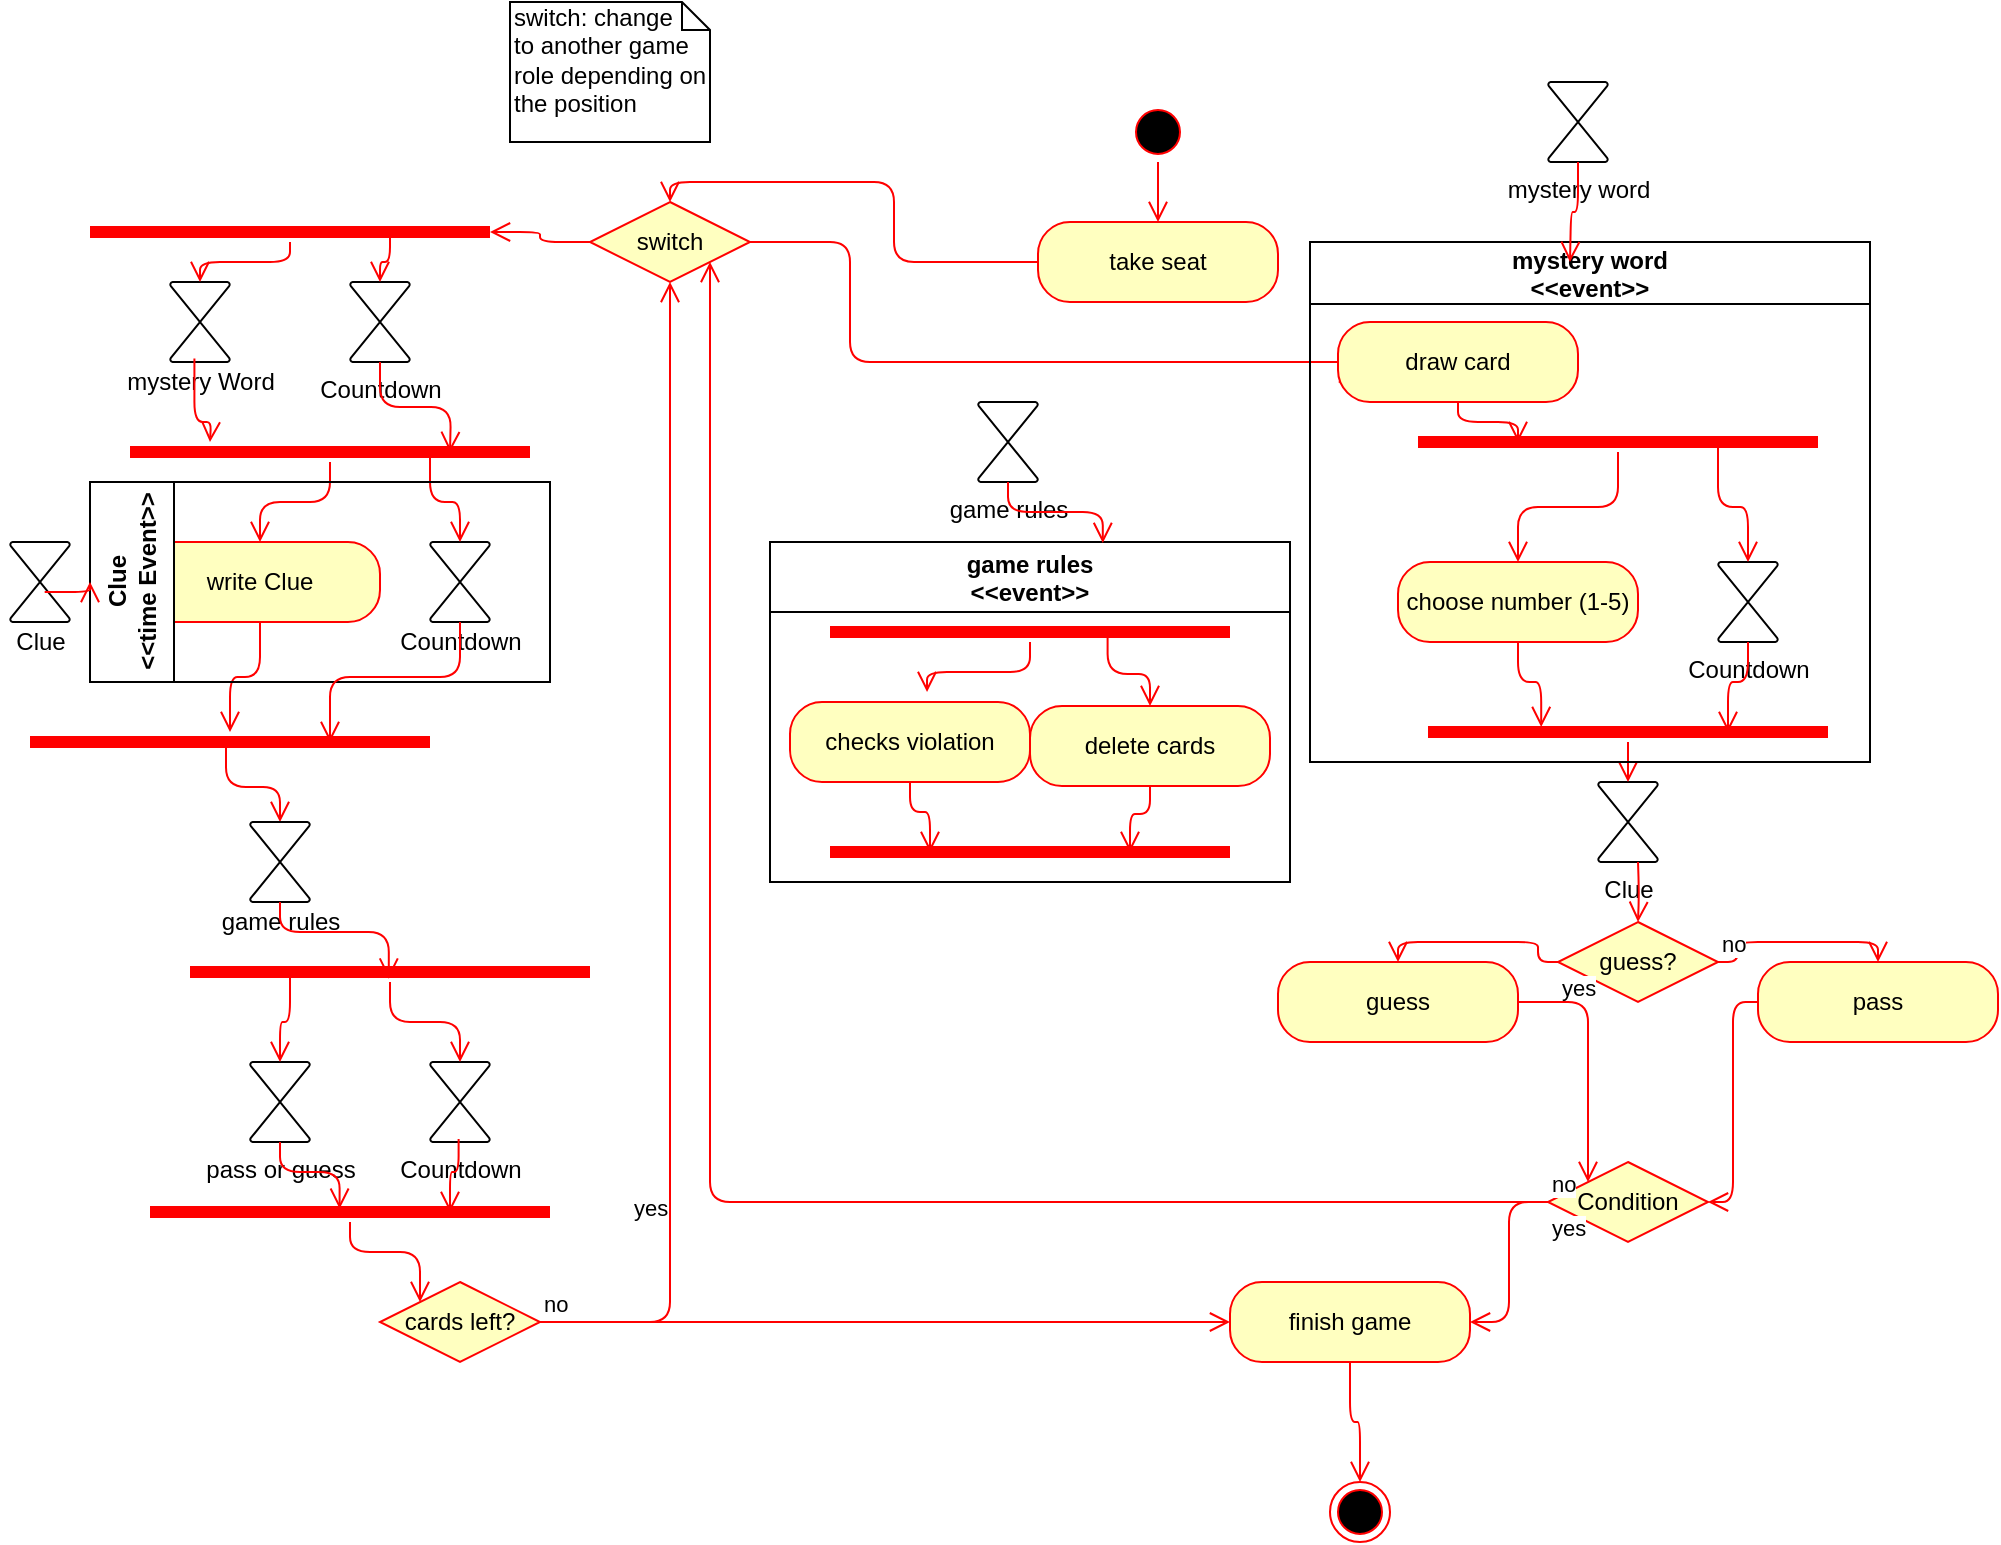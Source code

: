 <mxfile version="12.6.5" type="device"><diagram id="xXZTnZk5eu3eXLDofPfF" name="Page-1"><mxGraphModel dx="904" dy="614" grid="1" gridSize="10" guides="1" tooltips="1" connect="1" arrows="1" fold="1" page="1" pageScale="1" pageWidth="1169" pageHeight="827" math="0" shadow="0"><root><mxCell id="0"/><mxCell id="1" parent="0"/><mxCell id="4PyrgUm8snGViSxDjmhX-1" value="" style="ellipse;html=1;shape=startState;fillColor=#000000;strokeColor=#ff0000;" vertex="1" parent="1"><mxGeometry x="569" y="60" width="30" height="30" as="geometry"/></mxCell><mxCell id="4PyrgUm8snGViSxDjmhX-2" value="" style="edgeStyle=orthogonalEdgeStyle;html=1;verticalAlign=bottom;endArrow=open;endSize=8;strokeColor=#ff0000;entryX=0.5;entryY=0;entryDx=0;entryDy=0;" edge="1" source="4PyrgUm8snGViSxDjmhX-1" parent="1" target="4PyrgUm8snGViSxDjmhX-3"><mxGeometry relative="1" as="geometry"><mxPoint x="584" y="150" as="targetPoint"/></mxGeometry></mxCell><mxCell id="4PyrgUm8snGViSxDjmhX-3" value="take seat" style="rounded=1;whiteSpace=wrap;html=1;arcSize=40;fontColor=#000000;fillColor=#ffffc0;strokeColor=#ff0000;" vertex="1" parent="1"><mxGeometry x="524" y="120" width="120" height="40" as="geometry"/></mxCell><mxCell id="4PyrgUm8snGViSxDjmhX-4" value="" style="edgeStyle=orthogonalEdgeStyle;html=1;verticalAlign=bottom;endArrow=open;endSize=8;strokeColor=#ff0000;entryX=0.5;entryY=0;entryDx=0;entryDy=0;" edge="1" source="4PyrgUm8snGViSxDjmhX-3" parent="1" target="4PyrgUm8snGViSxDjmhX-5"><mxGeometry relative="1" as="geometry"><mxPoint x="584" y="270" as="targetPoint"/></mxGeometry></mxCell><mxCell id="4PyrgUm8snGViSxDjmhX-5" value="switch" style="rhombus;whiteSpace=wrap;html=1;fillColor=#ffffc0;strokeColor=#ff0000;" vertex="1" parent="1"><mxGeometry x="300" y="110" width="80" height="40" as="geometry"/></mxCell><mxCell id="4PyrgUm8snGViSxDjmhX-6" value="" style="edgeStyle=orthogonalEdgeStyle;html=1;align=left;verticalAlign=bottom;endArrow=open;endSize=8;strokeColor=#ff0000;entryX=0;entryY=0.75;entryDx=0;entryDy=0;" edge="1" source="4PyrgUm8snGViSxDjmhX-5" parent="1" target="4PyrgUm8snGViSxDjmhX-57"><mxGeometry x="1" y="-120" relative="1" as="geometry"><mxPoint x="450" y="180" as="targetPoint"/><Array as="points"><mxPoint x="430" y="130"/><mxPoint x="430" y="190"/><mxPoint x="730" y="190"/></Array><mxPoint as="offset"/></mxGeometry></mxCell><mxCell id="4PyrgUm8snGViSxDjmhX-7" value="" style="edgeStyle=orthogonalEdgeStyle;html=1;align=left;verticalAlign=top;endArrow=open;endSize=8;strokeColor=#ff0000;" edge="1" source="4PyrgUm8snGViSxDjmhX-5" parent="1" target="4PyrgUm8snGViSxDjmhX-48"><mxGeometry x="-0.091" y="-69" relative="1" as="geometry"><mxPoint x="310" y="260" as="targetPoint"/><mxPoint x="-34" y="60" as="offset"/></mxGeometry></mxCell><mxCell id="4PyrgUm8snGViSxDjmhX-8" value="switch: change&amp;nbsp;&lt;br&gt;to another game&lt;br&gt;role depending on the position" style="shape=note;whiteSpace=wrap;html=1;size=14;verticalAlign=top;align=left;spacingTop=-6;" vertex="1" parent="1"><mxGeometry x="260" y="10" width="100" height="70" as="geometry"/></mxCell><mxCell id="4PyrgUm8snGViSxDjmhX-9" value="write Clue" style="rounded=1;whiteSpace=wrap;html=1;arcSize=40;fontColor=#000000;fillColor=#ffffc0;strokeColor=#ff0000;" vertex="1" parent="1"><mxGeometry x="75" y="280" width="120" height="40" as="geometry"/></mxCell><mxCell id="4PyrgUm8snGViSxDjmhX-10" value="" style="edgeStyle=orthogonalEdgeStyle;html=1;verticalAlign=bottom;endArrow=open;endSize=8;strokeColor=#ff0000;" edge="1" source="4PyrgUm8snGViSxDjmhX-9" parent="1" target="4PyrgUm8snGViSxDjmhX-26"><mxGeometry relative="1" as="geometry"><mxPoint x="120" y="380" as="targetPoint"/></mxGeometry></mxCell><mxCell id="4PyrgUm8snGViSxDjmhX-11" value="" style="verticalLabelPosition=bottom;verticalAlign=top;html=1;shape=mxgraph.flowchart.collate;" vertex="1" parent="1"><mxGeometry x="90" y="150" width="30" height="40" as="geometry"/></mxCell><mxCell id="4PyrgUm8snGViSxDjmhX-12" value="mystery Word" style="text;html=1;align=center;verticalAlign=middle;resizable=0;points=[];autosize=1;" vertex="1" parent="1"><mxGeometry x="60" y="190" width="90" height="20" as="geometry"/></mxCell><mxCell id="4PyrgUm8snGViSxDjmhX-14" value="" style="verticalLabelPosition=bottom;verticalAlign=top;html=1;shape=mxgraph.flowchart.collate;" vertex="1" parent="1"><mxGeometry x="220" y="280" width="30" height="40" as="geometry"/></mxCell><mxCell id="4PyrgUm8snGViSxDjmhX-15" value="Countdown" style="text;html=1;align=center;verticalAlign=middle;resizable=0;points=[];autosize=1;" vertex="1" parent="1"><mxGeometry x="195" y="320" width="80" height="20" as="geometry"/></mxCell><mxCell id="4PyrgUm8snGViSxDjmhX-16" value="" style="verticalLabelPosition=bottom;verticalAlign=top;html=1;shape=mxgraph.flowchart.collate;" vertex="1" parent="1"><mxGeometry x="10" y="280" width="30" height="40" as="geometry"/></mxCell><mxCell id="4PyrgUm8snGViSxDjmhX-17" value="Clue" style="text;html=1;align=center;verticalAlign=middle;resizable=0;points=[];autosize=1;" vertex="1" parent="1"><mxGeometry x="5" y="320" width="40" height="20" as="geometry"/></mxCell><mxCell id="4PyrgUm8snGViSxDjmhX-18" value="" style="shape=line;html=1;strokeWidth=6;strokeColor=#ff0000;" vertex="1" parent="1"><mxGeometry x="70" y="230" width="200" height="10" as="geometry"/></mxCell><mxCell id="4PyrgUm8snGViSxDjmhX-19" value="" style="edgeStyle=orthogonalEdgeStyle;html=1;verticalAlign=bottom;endArrow=open;endSize=8;strokeColor=#ff0000;" edge="1" source="4PyrgUm8snGViSxDjmhX-18" parent="1" target="4PyrgUm8snGViSxDjmhX-9"><mxGeometry relative="1" as="geometry"><mxPoint x="170" y="310" as="targetPoint"/></mxGeometry></mxCell><mxCell id="4PyrgUm8snGViSxDjmhX-20" value="" style="edgeStyle=orthogonalEdgeStyle;html=1;verticalAlign=bottom;endArrow=open;endSize=8;strokeColor=#ff0000;exitX=0.75;exitY=0.5;exitDx=0;exitDy=0;exitPerimeter=0;entryX=0.5;entryY=0;entryDx=0;entryDy=0;entryPerimeter=0;" edge="1" parent="1" source="4PyrgUm8snGViSxDjmhX-18" target="4PyrgUm8snGViSxDjmhX-14"><mxGeometry relative="1" as="geometry"><mxPoint x="145" y="290" as="targetPoint"/><mxPoint x="180" y="250" as="sourcePoint"/></mxGeometry></mxCell><mxCell id="4PyrgUm8snGViSxDjmhX-22" value="Clue&lt;br&gt;&amp;lt;&amp;lt;time Event&amp;gt;&amp;gt;" style="swimlane;html=1;horizontal=0;startSize=42;" vertex="1" parent="1"><mxGeometry x="50" y="250" width="230" height="100" as="geometry"/></mxCell><mxCell id="4PyrgUm8snGViSxDjmhX-25" value="" style="edgeStyle=orthogonalEdgeStyle;html=1;verticalAlign=bottom;endArrow=open;endSize=8;strokeColor=#ff0000;exitX=0.578;exitY=0.625;exitDx=0;exitDy=0;exitPerimeter=0;entryX=0;entryY=0.5;entryDx=0;entryDy=0;" edge="1" parent="1" source="4PyrgUm8snGViSxDjmhX-16" target="4PyrgUm8snGViSxDjmhX-22"><mxGeometry relative="1" as="geometry"><mxPoint x="130" y="390" as="targetPoint"/><mxPoint x="145" y="330" as="sourcePoint"/></mxGeometry></mxCell><mxCell id="4PyrgUm8snGViSxDjmhX-26" value="" style="shape=line;html=1;strokeWidth=6;strokeColor=#ff0000;" vertex="1" parent="1"><mxGeometry x="20" y="375" width="200" height="10" as="geometry"/></mxCell><mxCell id="4PyrgUm8snGViSxDjmhX-27" value="" style="edgeStyle=orthogonalEdgeStyle;html=1;verticalAlign=bottom;endArrow=open;endSize=8;strokeColor=#ff0000;exitX=0.49;exitY=0.8;exitDx=0;exitDy=0;exitPerimeter=0;entryX=0.5;entryY=0;entryDx=0;entryDy=0;entryPerimeter=0;" edge="1" source="4PyrgUm8snGViSxDjmhX-26" parent="1" target="4PyrgUm8snGViSxDjmhX-32"><mxGeometry relative="1" as="geometry"><mxPoint x="120" y="455" as="targetPoint"/></mxGeometry></mxCell><mxCell id="4PyrgUm8snGViSxDjmhX-28" value="" style="edgeStyle=orthogonalEdgeStyle;html=1;verticalAlign=bottom;endArrow=open;endSize=8;strokeColor=#ff0000;exitX=0.5;exitY=1;exitDx=0;exitDy=0;exitPerimeter=0;entryX=0.75;entryY=0.5;entryDx=0;entryDy=0;entryPerimeter=0;" edge="1" parent="1" source="4PyrgUm8snGViSxDjmhX-14" target="4PyrgUm8snGViSxDjmhX-26"><mxGeometry relative="1" as="geometry"><mxPoint x="130" y="465" as="targetPoint"/><mxPoint x="130" y="395" as="sourcePoint"/></mxGeometry></mxCell><mxCell id="4PyrgUm8snGViSxDjmhX-29" value="Countdown" style="verticalLabelPosition=bottom;verticalAlign=top;html=1;shape=mxgraph.flowchart.collate;" vertex="1" parent="1"><mxGeometry x="180" y="150" width="30" height="40" as="geometry"/></mxCell><mxCell id="4PyrgUm8snGViSxDjmhX-30" value="Countdown" style="verticalLabelPosition=bottom;verticalAlign=top;html=1;shape=mxgraph.flowchart.collate;" vertex="1" parent="1"><mxGeometry x="220" y="540" width="30" height="40" as="geometry"/></mxCell><mxCell id="4PyrgUm8snGViSxDjmhX-31" value="pass or guess" style="verticalLabelPosition=bottom;verticalAlign=top;html=1;shape=mxgraph.flowchart.collate;" vertex="1" parent="1"><mxGeometry x="130" y="540" width="30" height="40" as="geometry"/></mxCell><mxCell id="4PyrgUm8snGViSxDjmhX-32" value="" style="verticalLabelPosition=bottom;verticalAlign=top;html=1;shape=mxgraph.flowchart.collate;" vertex="1" parent="1"><mxGeometry x="130" y="420" width="30" height="40" as="geometry"/></mxCell><mxCell id="4PyrgUm8snGViSxDjmhX-33" value="game rules" style="text;html=1;align=center;verticalAlign=middle;resizable=0;points=[];autosize=1;" vertex="1" parent="1"><mxGeometry x="110" y="460" width="70" height="20" as="geometry"/></mxCell><mxCell id="4PyrgUm8snGViSxDjmhX-35" value="" style="shape=line;html=1;strokeWidth=6;strokeColor=#ff0000;" vertex="1" parent="1"><mxGeometry x="100" y="490" width="200" height="10" as="geometry"/></mxCell><mxCell id="4PyrgUm8snGViSxDjmhX-36" value="" style="edgeStyle=orthogonalEdgeStyle;html=1;verticalAlign=bottom;endArrow=open;endSize=8;strokeColor=#ff0000;entryX=0.5;entryY=0;entryDx=0;entryDy=0;entryPerimeter=0;" edge="1" source="4PyrgUm8snGViSxDjmhX-35" parent="1" target="4PyrgUm8snGViSxDjmhX-30"><mxGeometry relative="1" as="geometry"><mxPoint x="200" y="570" as="targetPoint"/></mxGeometry></mxCell><mxCell id="4PyrgUm8snGViSxDjmhX-37" value="" style="edgeStyle=orthogonalEdgeStyle;html=1;verticalAlign=bottom;endArrow=open;endSize=8;strokeColor=#ff0000;entryX=0.5;entryY=0;entryDx=0;entryDy=0;entryPerimeter=0;exitX=0.25;exitY=0.5;exitDx=0;exitDy=0;exitPerimeter=0;" edge="1" parent="1" source="4PyrgUm8snGViSxDjmhX-35" target="4PyrgUm8snGViSxDjmhX-31"><mxGeometry relative="1" as="geometry"><mxPoint x="245" y="550" as="targetPoint"/><mxPoint x="210" y="510" as="sourcePoint"/></mxGeometry></mxCell><mxCell id="4PyrgUm8snGViSxDjmhX-38" value="" style="edgeStyle=orthogonalEdgeStyle;html=1;verticalAlign=bottom;endArrow=open;endSize=8;strokeColor=#ff0000;entryX=0.497;entryY=0.833;entryDx=0;entryDy=0;entryPerimeter=0;exitX=0.5;exitY=1;exitDx=0;exitDy=0;exitPerimeter=0;" edge="1" parent="1" source="4PyrgUm8snGViSxDjmhX-32" target="4PyrgUm8snGViSxDjmhX-35"><mxGeometry relative="1" as="geometry"><mxPoint x="255" y="560" as="targetPoint"/><mxPoint x="220" y="520" as="sourcePoint"/></mxGeometry></mxCell><mxCell id="4PyrgUm8snGViSxDjmhX-39" value="" style="shape=line;html=1;strokeWidth=6;strokeColor=#ff0000;" vertex="1" parent="1"><mxGeometry x="80" y="610" width="200" height="10" as="geometry"/></mxCell><mxCell id="4PyrgUm8snGViSxDjmhX-40" value="" style="edgeStyle=orthogonalEdgeStyle;html=1;verticalAlign=bottom;endArrow=open;endSize=8;strokeColor=#ff0000;entryX=0;entryY=0;entryDx=0;entryDy=0;" edge="1" source="4PyrgUm8snGViSxDjmhX-39" parent="1" target="4PyrgUm8snGViSxDjmhX-42"><mxGeometry relative="1" as="geometry"><mxPoint x="180" y="690" as="targetPoint"/></mxGeometry></mxCell><mxCell id="4PyrgUm8snGViSxDjmhX-42" value="cards left?" style="rhombus;whiteSpace=wrap;html=1;fillColor=#ffffc0;strokeColor=#ff0000;" vertex="1" parent="1"><mxGeometry x="195" y="650" width="80" height="40" as="geometry"/></mxCell><mxCell id="4PyrgUm8snGViSxDjmhX-43" value="no" style="edgeStyle=orthogonalEdgeStyle;html=1;align=left;verticalAlign=bottom;endArrow=open;endSize=8;strokeColor=#ff0000;entryX=0;entryY=0.5;entryDx=0;entryDy=0;" edge="1" source="4PyrgUm8snGViSxDjmhX-42" parent="1" target="4PyrgUm8snGViSxDjmhX-46"><mxGeometry x="-1" relative="1" as="geometry"><mxPoint x="375" y="710" as="targetPoint"/></mxGeometry></mxCell><mxCell id="4PyrgUm8snGViSxDjmhX-44" value="yes" style="edgeStyle=orthogonalEdgeStyle;html=1;align=left;verticalAlign=top;endArrow=open;endSize=8;strokeColor=#ff0000;entryX=0.5;entryY=1;entryDx=0;entryDy=0;" edge="1" source="4PyrgUm8snGViSxDjmhX-42" parent="1" target="4PyrgUm8snGViSxDjmhX-5"><mxGeometry x="-0.538" y="20" relative="1" as="geometry"><mxPoint x="235" y="790" as="targetPoint"/><mxPoint as="offset"/></mxGeometry></mxCell><mxCell id="4PyrgUm8snGViSxDjmhX-45" value="" style="ellipse;html=1;shape=endState;fillColor=#000000;strokeColor=#ff0000;" vertex="1" parent="1"><mxGeometry x="670" y="750" width="30" height="30" as="geometry"/></mxCell><mxCell id="4PyrgUm8snGViSxDjmhX-46" value="finish game" style="rounded=1;whiteSpace=wrap;html=1;arcSize=40;fontColor=#000000;fillColor=#ffffc0;strokeColor=#ff0000;" vertex="1" parent="1"><mxGeometry x="620" y="650" width="120" height="40" as="geometry"/></mxCell><mxCell id="4PyrgUm8snGViSxDjmhX-47" value="" style="edgeStyle=orthogonalEdgeStyle;html=1;verticalAlign=bottom;endArrow=open;endSize=8;strokeColor=#ff0000;entryX=0.5;entryY=0;entryDx=0;entryDy=0;" edge="1" source="4PyrgUm8snGViSxDjmhX-46" parent="1" target="4PyrgUm8snGViSxDjmhX-45"><mxGeometry relative="1" as="geometry"><mxPoint x="680" y="750" as="targetPoint"/></mxGeometry></mxCell><mxCell id="4PyrgUm8snGViSxDjmhX-48" value="" style="shape=line;html=1;strokeWidth=6;strokeColor=#ff0000;" vertex="1" parent="1"><mxGeometry x="50" y="120" width="200" height="10" as="geometry"/></mxCell><mxCell id="4PyrgUm8snGViSxDjmhX-49" value="" style="edgeStyle=orthogonalEdgeStyle;html=1;verticalAlign=bottom;endArrow=open;endSize=8;strokeColor=#ff0000;entryX=0.5;entryY=0;entryDx=0;entryDy=0;entryPerimeter=0;" edge="1" source="4PyrgUm8snGViSxDjmhX-48" parent="1" target="4PyrgUm8snGViSxDjmhX-11"><mxGeometry relative="1" as="geometry"><mxPoint x="150" y="170" as="targetPoint"/></mxGeometry></mxCell><mxCell id="4PyrgUm8snGViSxDjmhX-50" value="" style="edgeStyle=orthogonalEdgeStyle;html=1;verticalAlign=bottom;endArrow=open;endSize=8;strokeColor=#ff0000;entryX=0.5;entryY=0;entryDx=0;entryDy=0;entryPerimeter=0;exitX=0.75;exitY=0.5;exitDx=0;exitDy=0;exitPerimeter=0;" edge="1" parent="1" source="4PyrgUm8snGViSxDjmhX-48" target="4PyrgUm8snGViSxDjmhX-29"><mxGeometry relative="1" as="geometry"><mxPoint x="115" y="160" as="targetPoint"/><mxPoint x="160" y="110" as="sourcePoint"/></mxGeometry></mxCell><mxCell id="4PyrgUm8snGViSxDjmhX-53" value="" style="edgeStyle=orthogonalEdgeStyle;html=1;verticalAlign=bottom;endArrow=open;endSize=8;strokeColor=#ff0000;entryX=0.5;entryY=0;entryDx=0;entryDy=0;entryPerimeter=0;exitX=0.469;exitY=-0.086;exitDx=0;exitDy=0;exitPerimeter=0;" edge="1" parent="1" source="4PyrgUm8snGViSxDjmhX-12"><mxGeometry relative="1" as="geometry"><mxPoint x="110" y="230" as="targetPoint"/><mxPoint x="100" y="205" as="sourcePoint"/></mxGeometry></mxCell><mxCell id="4PyrgUm8snGViSxDjmhX-54" value="" style="edgeStyle=orthogonalEdgeStyle;html=1;verticalAlign=bottom;endArrow=open;endSize=8;strokeColor=#ff0000;exitX=0.5;exitY=1;exitDx=0;exitDy=0;exitPerimeter=0;" edge="1" parent="1" source="4PyrgUm8snGViSxDjmhX-29"><mxGeometry relative="1" as="geometry"><mxPoint x="230" y="235" as="targetPoint"/><mxPoint x="220" y="210" as="sourcePoint"/></mxGeometry></mxCell><mxCell id="4PyrgUm8snGViSxDjmhX-55" value="" style="edgeStyle=orthogonalEdgeStyle;html=1;verticalAlign=bottom;endArrow=open;endSize=8;strokeColor=#ff0000;entryX=0.474;entryY=0.337;entryDx=0;entryDy=0;entryPerimeter=0;exitX=0.5;exitY=1;exitDx=0;exitDy=0;exitPerimeter=0;" edge="1" parent="1" source="4PyrgUm8snGViSxDjmhX-31" target="4PyrgUm8snGViSxDjmhX-39"><mxGeometry relative="1" as="geometry"><mxPoint x="175" y="605" as="targetPoint"/><mxPoint x="180" y="560" as="sourcePoint"/></mxGeometry></mxCell><mxCell id="4PyrgUm8snGViSxDjmhX-56" value="" style="edgeStyle=orthogonalEdgeStyle;html=1;verticalAlign=bottom;endArrow=open;endSize=8;strokeColor=#ff0000;entryX=0.75;entryY=0.5;entryDx=0;entryDy=0;entryPerimeter=0;exitX=0.477;exitY=0.964;exitDx=0;exitDy=0;exitPerimeter=0;" edge="1" parent="1" source="4PyrgUm8snGViSxDjmhX-30" target="4PyrgUm8snGViSxDjmhX-39"><mxGeometry relative="1" as="geometry"><mxPoint x="165" y="560" as="targetPoint"/><mxPoint x="170" y="515" as="sourcePoint"/></mxGeometry></mxCell><mxCell id="4PyrgUm8snGViSxDjmhX-57" value="draw card" style="rounded=1;whiteSpace=wrap;html=1;arcSize=40;fontColor=#000000;fillColor=#ffffc0;strokeColor=#ff0000;" vertex="1" parent="1"><mxGeometry x="674" y="170" width="120" height="40" as="geometry"/></mxCell><mxCell id="4PyrgUm8snGViSxDjmhX-58" value="" style="edgeStyle=orthogonalEdgeStyle;html=1;verticalAlign=bottom;endArrow=open;endSize=8;strokeColor=#ff0000;entryX=0.25;entryY=0.5;entryDx=0;entryDy=0;entryPerimeter=0;" edge="1" source="4PyrgUm8snGViSxDjmhX-57" parent="1" target="4PyrgUm8snGViSxDjmhX-69"><mxGeometry relative="1" as="geometry"><mxPoint x="734" y="270" as="targetPoint"/></mxGeometry></mxCell><mxCell id="4PyrgUm8snGViSxDjmhX-59" value="choose number (1-5)" style="rounded=1;whiteSpace=wrap;html=1;arcSize=40;fontColor=#000000;fillColor=#ffffc0;strokeColor=#ff0000;" vertex="1" parent="1"><mxGeometry x="704" y="290" width="120" height="40" as="geometry"/></mxCell><mxCell id="4PyrgUm8snGViSxDjmhX-60" value="" style="edgeStyle=orthogonalEdgeStyle;html=1;verticalAlign=bottom;endArrow=open;endSize=8;strokeColor=#ff0000;entryX=0.283;entryY=0.25;entryDx=0;entryDy=0;entryPerimeter=0;" edge="1" source="4PyrgUm8snGViSxDjmhX-59" parent="1" target="4PyrgUm8snGViSxDjmhX-74"><mxGeometry relative="1" as="geometry"><mxPoint x="804" y="380" as="targetPoint"/></mxGeometry></mxCell><mxCell id="4PyrgUm8snGViSxDjmhX-65" value="mystery word" style="verticalLabelPosition=bottom;verticalAlign=top;html=1;shape=mxgraph.flowchart.collate;" vertex="1" parent="1"><mxGeometry x="779" y="50" width="30" height="40" as="geometry"/></mxCell><mxCell id="4PyrgUm8snGViSxDjmhX-66" value="Clue" style="verticalLabelPosition=bottom;verticalAlign=top;html=1;shape=mxgraph.flowchart.collate;" vertex="1" parent="1"><mxGeometry x="804" y="400" width="30" height="40" as="geometry"/></mxCell><mxCell id="4PyrgUm8snGViSxDjmhX-67" value="Countdown" style="verticalLabelPosition=bottom;verticalAlign=top;html=1;shape=mxgraph.flowchart.collate;" vertex="1" parent="1"><mxGeometry x="864" y="290" width="30" height="40" as="geometry"/></mxCell><mxCell id="4PyrgUm8snGViSxDjmhX-68" value="game rules" style="verticalLabelPosition=bottom;verticalAlign=top;html=1;shape=mxgraph.flowchart.collate;" vertex="1" parent="1"><mxGeometry x="494" y="210" width="30" height="40" as="geometry"/></mxCell><mxCell id="4PyrgUm8snGViSxDjmhX-69" value="" style="shape=line;html=1;strokeWidth=6;strokeColor=#ff0000;" vertex="1" parent="1"><mxGeometry x="714" y="225" width="200" height="10" as="geometry"/></mxCell><mxCell id="4PyrgUm8snGViSxDjmhX-70" value="" style="edgeStyle=orthogonalEdgeStyle;html=1;verticalAlign=bottom;endArrow=open;endSize=8;strokeColor=#ff0000;entryX=0.5;entryY=0;entryDx=0;entryDy=0;" edge="1" source="4PyrgUm8snGViSxDjmhX-69" parent="1" target="4PyrgUm8snGViSxDjmhX-59"><mxGeometry relative="1" as="geometry"><mxPoint x="814" y="305" as="targetPoint"/></mxGeometry></mxCell><mxCell id="4PyrgUm8snGViSxDjmhX-73" value="" style="edgeStyle=orthogonalEdgeStyle;html=1;verticalAlign=bottom;endArrow=open;endSize=8;strokeColor=#ff0000;entryX=0.5;entryY=0;entryDx=0;entryDy=0;exitX=0.75;exitY=0.5;exitDx=0;exitDy=0;exitPerimeter=0;entryPerimeter=0;" edge="1" parent="1" source="4PyrgUm8snGViSxDjmhX-69" target="4PyrgUm8snGViSxDjmhX-67"><mxGeometry relative="1" as="geometry"><mxPoint x="774" y="300" as="targetPoint"/><mxPoint x="824" y="245" as="sourcePoint"/></mxGeometry></mxCell><mxCell id="4PyrgUm8snGViSxDjmhX-74" value="" style="shape=line;html=1;strokeWidth=6;strokeColor=#ff0000;" vertex="1" parent="1"><mxGeometry x="719" y="370" width="200" height="10" as="geometry"/></mxCell><mxCell id="4PyrgUm8snGViSxDjmhX-75" value="" style="edgeStyle=orthogonalEdgeStyle;html=1;verticalAlign=bottom;endArrow=open;endSize=8;strokeColor=#ff0000;entryX=0.5;entryY=0;entryDx=0;entryDy=0;entryPerimeter=0;" edge="1" source="4PyrgUm8snGViSxDjmhX-74" parent="1" target="4PyrgUm8snGViSxDjmhX-66"><mxGeometry relative="1" as="geometry"><mxPoint x="849" y="450" as="targetPoint"/></mxGeometry></mxCell><mxCell id="4PyrgUm8snGViSxDjmhX-76" value="" style="edgeStyle=orthogonalEdgeStyle;html=1;verticalAlign=bottom;endArrow=open;endSize=8;strokeColor=#ff0000;entryX=0.75;entryY=0.5;entryDx=0;entryDy=0;entryPerimeter=0;exitX=0.5;exitY=1;exitDx=0;exitDy=0;exitPerimeter=0;" edge="1" parent="1" source="4PyrgUm8snGViSxDjmhX-67" target="4PyrgUm8snGViSxDjmhX-74"><mxGeometry relative="1" as="geometry"><mxPoint x="815.6" y="382.5" as="targetPoint"/><mxPoint x="774" y="340" as="sourcePoint"/></mxGeometry></mxCell><mxCell id="4PyrgUm8snGViSxDjmhX-79" value="guess?" style="rhombus;whiteSpace=wrap;html=1;fillColor=#ffffc0;strokeColor=#ff0000;" vertex="1" parent="1"><mxGeometry x="784" y="470" width="80" height="40" as="geometry"/></mxCell><mxCell id="4PyrgUm8snGViSxDjmhX-80" value="no" style="edgeStyle=orthogonalEdgeStyle;html=1;align=left;verticalAlign=bottom;endArrow=open;endSize=8;strokeColor=#ff0000;entryX=0.5;entryY=0;entryDx=0;entryDy=0;" edge="1" source="4PyrgUm8snGViSxDjmhX-79" parent="1" target="4PyrgUm8snGViSxDjmhX-82"><mxGeometry x="-1" relative="1" as="geometry"><mxPoint x="944" y="510" as="targetPoint"/></mxGeometry></mxCell><mxCell id="4PyrgUm8snGViSxDjmhX-81" value="yes" style="edgeStyle=orthogonalEdgeStyle;html=1;align=left;verticalAlign=top;endArrow=open;endSize=8;strokeColor=#ff0000;entryX=0.5;entryY=0;entryDx=0;entryDy=0;" edge="1" source="4PyrgUm8snGViSxDjmhX-79" parent="1" target="4PyrgUm8snGViSxDjmhX-84"><mxGeometry x="-1" relative="1" as="geometry"><mxPoint x="804" y="590" as="targetPoint"/></mxGeometry></mxCell><mxCell id="4PyrgUm8snGViSxDjmhX-82" value="pass" style="rounded=1;whiteSpace=wrap;html=1;arcSize=40;fontColor=#000000;fillColor=#ffffc0;strokeColor=#ff0000;" vertex="1" parent="1"><mxGeometry x="884" y="490" width="120" height="40" as="geometry"/></mxCell><mxCell id="4PyrgUm8snGViSxDjmhX-83" value="" style="edgeStyle=orthogonalEdgeStyle;html=1;verticalAlign=bottom;endArrow=open;endSize=8;strokeColor=#ff0000;entryX=1;entryY=0.5;entryDx=0;entryDy=0;" edge="1" source="4PyrgUm8snGViSxDjmhX-82" parent="1" target="4PyrgUm8snGViSxDjmhX-86"><mxGeometry relative="1" as="geometry"><mxPoint x="934" y="660" as="targetPoint"/></mxGeometry></mxCell><mxCell id="4PyrgUm8snGViSxDjmhX-84" value="guess" style="rounded=1;whiteSpace=wrap;html=1;arcSize=40;fontColor=#000000;fillColor=#ffffc0;strokeColor=#ff0000;" vertex="1" parent="1"><mxGeometry x="644" y="490" width="120" height="40" as="geometry"/></mxCell><mxCell id="4PyrgUm8snGViSxDjmhX-85" value="" style="edgeStyle=orthogonalEdgeStyle;html=1;verticalAlign=bottom;endArrow=open;endSize=8;strokeColor=#ff0000;entryX=0;entryY=0;entryDx=0;entryDy=0;" edge="1" source="4PyrgUm8snGViSxDjmhX-84" parent="1" target="4PyrgUm8snGViSxDjmhX-86"><mxGeometry relative="1" as="geometry"><mxPoint x="704" y="650" as="targetPoint"/></mxGeometry></mxCell><mxCell id="4PyrgUm8snGViSxDjmhX-86" value="Condition" style="rhombus;whiteSpace=wrap;html=1;fillColor=#ffffc0;strokeColor=#ff0000;" vertex="1" parent="1"><mxGeometry x="779" y="590" width="80" height="40" as="geometry"/></mxCell><mxCell id="4PyrgUm8snGViSxDjmhX-87" value="no" style="edgeStyle=orthogonalEdgeStyle;html=1;align=left;verticalAlign=bottom;endArrow=open;endSize=8;strokeColor=#ff0000;entryX=1;entryY=0.5;entryDx=0;entryDy=0;" edge="1" source="4PyrgUm8snGViSxDjmhX-86" parent="1" target="4PyrgUm8snGViSxDjmhX-46"><mxGeometry x="-1" relative="1" as="geometry"><mxPoint x="970" y="550" as="targetPoint"/></mxGeometry></mxCell><mxCell id="4PyrgUm8snGViSxDjmhX-88" value="yes" style="edgeStyle=orthogonalEdgeStyle;html=1;align=left;verticalAlign=top;endArrow=open;endSize=8;strokeColor=#ff0000;entryX=1;entryY=1;entryDx=0;entryDy=0;" edge="1" source="4PyrgUm8snGViSxDjmhX-86" parent="1" target="4PyrgUm8snGViSxDjmhX-5"><mxGeometry x="-1" relative="1" as="geometry"><mxPoint x="540" y="320" as="targetPoint"/></mxGeometry></mxCell><mxCell id="4PyrgUm8snGViSxDjmhX-91" value="" style="edgeStyle=orthogonalEdgeStyle;html=1;verticalAlign=bottom;endArrow=open;endSize=8;strokeColor=#ff0000;entryX=0.5;entryY=0;entryDx=0;entryDy=0;" edge="1" parent="1" target="4PyrgUm8snGViSxDjmhX-79"><mxGeometry relative="1" as="geometry"><mxPoint x="829" y="410" as="targetPoint"/><mxPoint x="824" y="440" as="sourcePoint"/></mxGeometry></mxCell><mxCell id="4PyrgUm8snGViSxDjmhX-92" value="mystery word&#10;&lt;&lt;event&gt;&gt;" style="swimlane;startSize=31;" vertex="1" parent="1"><mxGeometry x="660" y="130" width="280" height="260" as="geometry"/></mxCell><mxCell id="4PyrgUm8snGViSxDjmhX-93" value="" style="edgeStyle=orthogonalEdgeStyle;html=1;verticalAlign=bottom;endArrow=open;endSize=8;strokeColor=#ff0000;exitX=0.5;exitY=1;exitDx=0;exitDy=0;exitPerimeter=0;" edge="1" parent="1" source="4PyrgUm8snGViSxDjmhX-65"><mxGeometry relative="1" as="geometry"><mxPoint x="790" y="140" as="targetPoint"/><mxPoint x="824" y="245" as="sourcePoint"/></mxGeometry></mxCell><mxCell id="4PyrgUm8snGViSxDjmhX-95" value="checks violation" style="rounded=1;whiteSpace=wrap;html=1;arcSize=40;fontColor=#000000;fillColor=#ffffc0;strokeColor=#ff0000;" vertex="1" parent="1"><mxGeometry x="400" y="360" width="120" height="40" as="geometry"/></mxCell><mxCell id="4PyrgUm8snGViSxDjmhX-96" value="" style="edgeStyle=orthogonalEdgeStyle;html=1;verticalAlign=bottom;endArrow=open;endSize=8;strokeColor=#ff0000;entryX=0.25;entryY=0.5;entryDx=0;entryDy=0;entryPerimeter=0;" edge="1" source="4PyrgUm8snGViSxDjmhX-95" parent="1" target="4PyrgUm8snGViSxDjmhX-102"><mxGeometry relative="1" as="geometry"><mxPoint x="460" y="460" as="targetPoint"/></mxGeometry></mxCell><mxCell id="4PyrgUm8snGViSxDjmhX-97" value="delete cards" style="rounded=1;whiteSpace=wrap;html=1;arcSize=40;fontColor=#000000;fillColor=#ffffc0;strokeColor=#ff0000;" vertex="1" parent="1"><mxGeometry x="520" y="362" width="120" height="40" as="geometry"/></mxCell><mxCell id="4PyrgUm8snGViSxDjmhX-98" value="" style="edgeStyle=orthogonalEdgeStyle;html=1;verticalAlign=bottom;endArrow=open;endSize=8;strokeColor=#ff0000;entryX=0.75;entryY=0.5;entryDx=0;entryDy=0;entryPerimeter=0;" edge="1" source="4PyrgUm8snGViSxDjmhX-97" parent="1" target="4PyrgUm8snGViSxDjmhX-102"><mxGeometry relative="1" as="geometry"><mxPoint x="580" y="462" as="targetPoint"/></mxGeometry></mxCell><mxCell id="4PyrgUm8snGViSxDjmhX-99" value="" style="shape=line;html=1;strokeWidth=6;strokeColor=#ff0000;" vertex="1" parent="1"><mxGeometry x="420" y="320" width="200" height="10" as="geometry"/></mxCell><mxCell id="4PyrgUm8snGViSxDjmhX-100" value="" style="edgeStyle=orthogonalEdgeStyle;html=1;verticalAlign=bottom;endArrow=open;endSize=8;strokeColor=#ff0000;entryX=0.571;entryY=-0.125;entryDx=0;entryDy=0;entryPerimeter=0;" edge="1" source="4PyrgUm8snGViSxDjmhX-99" parent="1" target="4PyrgUm8snGViSxDjmhX-95"><mxGeometry relative="1" as="geometry"><mxPoint x="520" y="370" as="targetPoint"/></mxGeometry></mxCell><mxCell id="4PyrgUm8snGViSxDjmhX-101" value="" style="edgeStyle=orthogonalEdgeStyle;html=1;verticalAlign=bottom;endArrow=open;endSize=8;strokeColor=#ff0000;exitX=0.694;exitY=0.384;exitDx=0;exitDy=0;exitPerimeter=0;" edge="1" parent="1" source="4PyrgUm8snGViSxDjmhX-99" target="4PyrgUm8snGViSxDjmhX-97"><mxGeometry relative="1" as="geometry"><mxPoint x="478.52" y="365" as="targetPoint"/><mxPoint x="530.0" y="310" as="sourcePoint"/></mxGeometry></mxCell><mxCell id="4PyrgUm8snGViSxDjmhX-102" value="" style="shape=line;html=1;strokeWidth=6;strokeColor=#ff0000;" vertex="1" parent="1"><mxGeometry x="420" y="430" width="200" height="10" as="geometry"/></mxCell><mxCell id="4PyrgUm8snGViSxDjmhX-104" value="game rules&#10;&lt;&lt;event&gt;&gt;" style="swimlane;startSize=35;" vertex="1" parent="1"><mxGeometry x="390" y="280" width="260" height="170" as="geometry"/></mxCell><mxCell id="4PyrgUm8snGViSxDjmhX-107" value="" style="edgeStyle=orthogonalEdgeStyle;html=1;verticalAlign=bottom;endArrow=open;endSize=8;strokeColor=#ff0000;entryX=0.64;entryY=0.003;entryDx=0;entryDy=0;entryPerimeter=0;exitX=0.5;exitY=1;exitDx=0;exitDy=0;exitPerimeter=0;" edge="1" parent="1" source="4PyrgUm8snGViSxDjmhX-68" target="4PyrgUm8snGViSxDjmhX-104"><mxGeometry relative="1" as="geometry"><mxPoint x="488.52" y="375" as="targetPoint"/><mxPoint x="540.0" y="320" as="sourcePoint"/></mxGeometry></mxCell></root></mxGraphModel></diagram></mxfile>